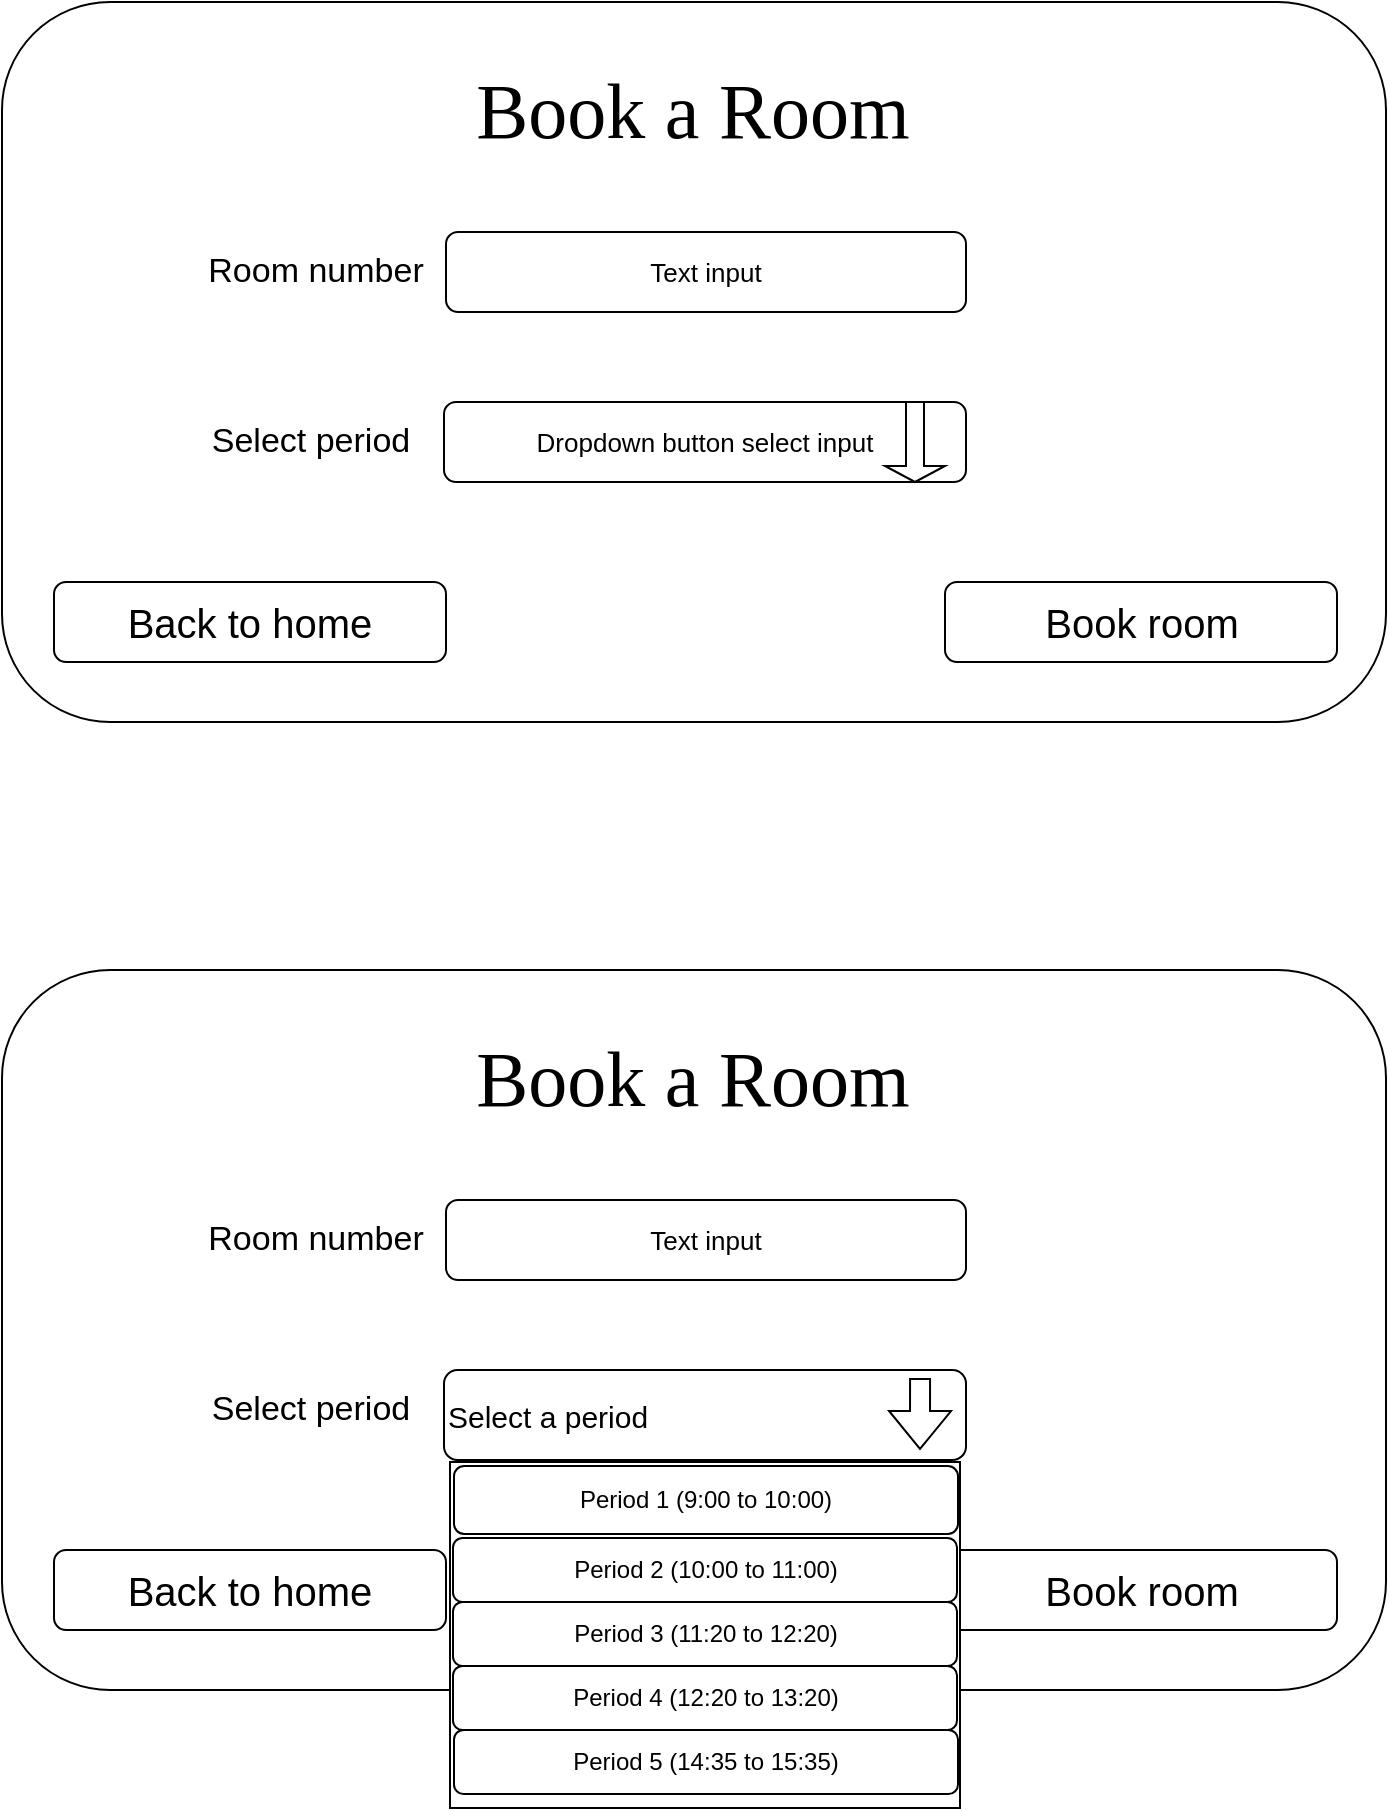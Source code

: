 <mxfile version="26.0.10">
  <diagram name="Page-1" id="G-2jrDsFllhq_hh4vfIp">
    <mxGraphModel dx="1687" dy="908" grid="0" gridSize="10" guides="1" tooltips="1" connect="1" arrows="1" fold="1" page="1" pageScale="1" pageWidth="827" pageHeight="1169" math="0" shadow="0">
      <root>
        <mxCell id="0" />
        <mxCell id="1" parent="0" />
        <mxCell id="ki5i6c_FL17QetLp7yEN-2" value="" style="rounded=1;whiteSpace=wrap;html=1;" parent="1" vertex="1">
          <mxGeometry x="68" y="180" width="692" height="360" as="geometry" />
        </mxCell>
        <mxCell id="ki5i6c_FL17QetLp7yEN-3" value="&lt;pre&gt;&lt;font face=&quot;Lucida Console&quot; style=&quot;font-size: 39px;&quot;&gt;Book a Room&lt;/font&gt;&lt;/pre&gt;" style="text;strokeColor=none;align=center;fillColor=none;html=1;verticalAlign=middle;whiteSpace=wrap;rounded=0;" parent="1" vertex="1">
          <mxGeometry x="268" y="210" width="291" height="50" as="geometry" />
        </mxCell>
        <mxCell id="ki5i6c_FL17QetLp7yEN-4" value="&lt;font style=&quot;font-size: 13px;&quot;&gt;Text input&lt;/font&gt;" style="rounded=1;whiteSpace=wrap;html=1;" parent="1" vertex="1">
          <mxGeometry x="290" y="295" width="260" height="40" as="geometry" />
        </mxCell>
        <mxCell id="ki5i6c_FL17QetLp7yEN-5" value="&lt;font style=&quot;font-size: 13px;&quot;&gt;Dropdown button select input&lt;/font&gt;" style="rounded=1;whiteSpace=wrap;html=1;" parent="1" vertex="1">
          <mxGeometry x="289" y="380" width="261" height="40" as="geometry" />
        </mxCell>
        <mxCell id="ki5i6c_FL17QetLp7yEN-6" value="&lt;font style=&quot;font-size: 17px;&quot;&gt;Room number&lt;/font&gt;" style="text;strokeColor=none;align=center;fillColor=none;html=1;verticalAlign=middle;whiteSpace=wrap;rounded=0;" parent="1" vertex="1">
          <mxGeometry x="170" y="300" width="110" height="30" as="geometry" />
        </mxCell>
        <mxCell id="ki5i6c_FL17QetLp7yEN-7" value="&lt;font style=&quot;font-size: 17px;&quot;&gt;Select period&lt;/font&gt;" style="text;strokeColor=none;align=center;fillColor=none;html=1;verticalAlign=middle;whiteSpace=wrap;rounded=0;" parent="1" vertex="1">
          <mxGeometry x="165" y="385" width="115" height="30" as="geometry" />
        </mxCell>
        <mxCell id="ki5i6c_FL17QetLp7yEN-9" value="" style="shape=singleArrow;direction=south;whiteSpace=wrap;html=1;" parent="1" vertex="1">
          <mxGeometry x="509.5" y="380" width="30" height="40" as="geometry" />
        </mxCell>
        <mxCell id="ki5i6c_FL17QetLp7yEN-11" value="&lt;font style=&quot;font-size: 20px;&quot;&gt;Book room&lt;/font&gt;" style="rounded=1;whiteSpace=wrap;html=1;" parent="1" vertex="1">
          <mxGeometry x="539.5" y="470" width="196" height="40" as="geometry" />
        </mxCell>
        <mxCell id="ki5i6c_FL17QetLp7yEN-12" value="&lt;font style=&quot;font-size: 20px;&quot;&gt;Back to home&lt;/font&gt;" style="rounded=1;whiteSpace=wrap;html=1;" parent="1" vertex="1">
          <mxGeometry x="94" y="470" width="196" height="40" as="geometry" />
        </mxCell>
        <mxCell id="ki5i6c_FL17QetLp7yEN-14" value="" style="rounded=1;whiteSpace=wrap;html=1;" parent="1" vertex="1">
          <mxGeometry x="68" y="664" width="692" height="360" as="geometry" />
        </mxCell>
        <mxCell id="ki5i6c_FL17QetLp7yEN-15" value="&lt;pre&gt;&lt;font face=&quot;Lucida Console&quot; style=&quot;font-size: 39px;&quot;&gt;Book a Room&lt;/font&gt;&lt;/pre&gt;" style="text;strokeColor=none;align=center;fillColor=none;html=1;verticalAlign=middle;whiteSpace=wrap;rounded=0;" parent="1" vertex="1">
          <mxGeometry x="268" y="694" width="291" height="50" as="geometry" />
        </mxCell>
        <mxCell id="ki5i6c_FL17QetLp7yEN-16" value="&lt;font style=&quot;font-size: 13px;&quot;&gt;Text input&lt;/font&gt;" style="rounded=1;whiteSpace=wrap;html=1;" parent="1" vertex="1">
          <mxGeometry x="290" y="779" width="260" height="40" as="geometry" />
        </mxCell>
        <mxCell id="ki5i6c_FL17QetLp7yEN-18" value="&lt;font style=&quot;font-size: 17px;&quot;&gt;Room number&lt;/font&gt;" style="text;strokeColor=none;align=center;fillColor=none;html=1;verticalAlign=middle;whiteSpace=wrap;rounded=0;" parent="1" vertex="1">
          <mxGeometry x="170" y="784" width="110" height="30" as="geometry" />
        </mxCell>
        <mxCell id="ki5i6c_FL17QetLp7yEN-19" value="&lt;font style=&quot;font-size: 17px;&quot;&gt;Select period&lt;/font&gt;" style="text;strokeColor=none;align=center;fillColor=none;html=1;verticalAlign=middle;whiteSpace=wrap;rounded=0;" parent="1" vertex="1">
          <mxGeometry x="165" y="869" width="115" height="30" as="geometry" />
        </mxCell>
        <mxCell id="ki5i6c_FL17QetLp7yEN-20" value="" style="shape=singleArrow;direction=south;whiteSpace=wrap;html=1;" parent="1" vertex="1">
          <mxGeometry x="509.5" y="864" width="30" height="40" as="geometry" />
        </mxCell>
        <mxCell id="ki5i6c_FL17QetLp7yEN-21" value="&lt;font style=&quot;font-size: 20px;&quot;&gt;Book room&lt;/font&gt;" style="rounded=1;whiteSpace=wrap;html=1;" parent="1" vertex="1">
          <mxGeometry x="539.5" y="954" width="196" height="40" as="geometry" />
        </mxCell>
        <mxCell id="ki5i6c_FL17QetLp7yEN-22" value="&lt;font style=&quot;font-size: 20px;&quot;&gt;Back to home&lt;/font&gt;" style="rounded=1;whiteSpace=wrap;html=1;" parent="1" vertex="1">
          <mxGeometry x="94" y="954" width="196" height="40" as="geometry" />
        </mxCell>
        <mxCell id="ki5i6c_FL17QetLp7yEN-17" value="&lt;font style=&quot;font-size: 15px;&quot;&gt;Select a period&lt;/font&gt;" style="rounded=1;whiteSpace=wrap;html=1;align=left;" parent="1" vertex="1">
          <mxGeometry x="289" y="864" width="261" height="45" as="geometry" />
        </mxCell>
        <mxCell id="ki5i6c_FL17QetLp7yEN-27" value="" style="rounded=0;whiteSpace=wrap;html=1;" parent="1" vertex="1">
          <mxGeometry x="292" y="910" width="255" height="173" as="geometry" />
        </mxCell>
        <mxCell id="ki5i6c_FL17QetLp7yEN-24" value="Period 1 (9:00 to 10:00)" style="rounded=1;whiteSpace=wrap;html=1;" parent="1" vertex="1">
          <mxGeometry x="294" y="912" width="252" height="34" as="geometry" />
        </mxCell>
        <mxCell id="ki5i6c_FL17QetLp7yEN-25" value="Period 2 (10:00 to 11:00)" style="rounded=1;whiteSpace=wrap;html=1;" parent="1" vertex="1">
          <mxGeometry x="293.5" y="948" width="252" height="32" as="geometry" />
        </mxCell>
        <mxCell id="ki5i6c_FL17QetLp7yEN-28" value="Period 3 (11:20 to 12:20)" style="rounded=1;whiteSpace=wrap;html=1;" parent="1" vertex="1">
          <mxGeometry x="293.5" y="980" width="252" height="32" as="geometry" />
        </mxCell>
        <mxCell id="ki5i6c_FL17QetLp7yEN-29" value="Period 4 (12:20 to 13:20)" style="rounded=1;whiteSpace=wrap;html=1;" parent="1" vertex="1">
          <mxGeometry x="293.5" y="1012" width="252" height="32" as="geometry" />
        </mxCell>
        <mxCell id="ki5i6c_FL17QetLp7yEN-30" value="Period 5 (14:35 to 15:35)" style="rounded=1;whiteSpace=wrap;html=1;" parent="1" vertex="1">
          <mxGeometry x="294" y="1044" width="252" height="32" as="geometry" />
        </mxCell>
        <mxCell id="ki5i6c_FL17QetLp7yEN-32" value="" style="shape=flexArrow;endArrow=classic;html=1;rounded=0;exitX=0.912;exitY=0.089;exitDx=0;exitDy=0;exitPerimeter=0;strokeWidth=1;" parent="1" source="ki5i6c_FL17QetLp7yEN-17" edge="1">
          <mxGeometry width="50" height="50" relative="1" as="geometry">
            <mxPoint x="644" y="885" as="sourcePoint" />
            <mxPoint x="527" y="904" as="targetPoint" />
          </mxGeometry>
        </mxCell>
      </root>
    </mxGraphModel>
  </diagram>
</mxfile>

